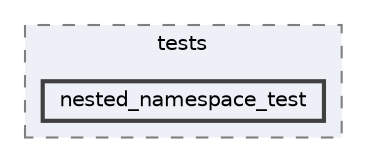 digraph "flatbuffers/tests/nested_namespace_test"
{
 // LATEX_PDF_SIZE
  bgcolor="transparent";
  edge [fontname=Helvetica,fontsize=10,labelfontname=Helvetica,labelfontsize=10];
  node [fontname=Helvetica,fontsize=10,shape=box,height=0.2,width=0.4];
  compound=true
  subgraph clusterdir_8a29680ac58f070fa77498b7cfb0e5d9 {
    graph [ bgcolor="#edf0f7", pencolor="grey50", label="tests", fontname=Helvetica,fontsize=10 style="filled,dashed", URL="dir_8a29680ac58f070fa77498b7cfb0e5d9.html",tooltip=""]
  dir_5fa55e65418536fa3352dc91f15baae7 [label="nested_namespace_test", fillcolor="#edf0f7", color="grey25", style="filled,bold", URL="dir_5fa55e65418536fa3352dc91f15baae7.html",tooltip=""];
  }
}
